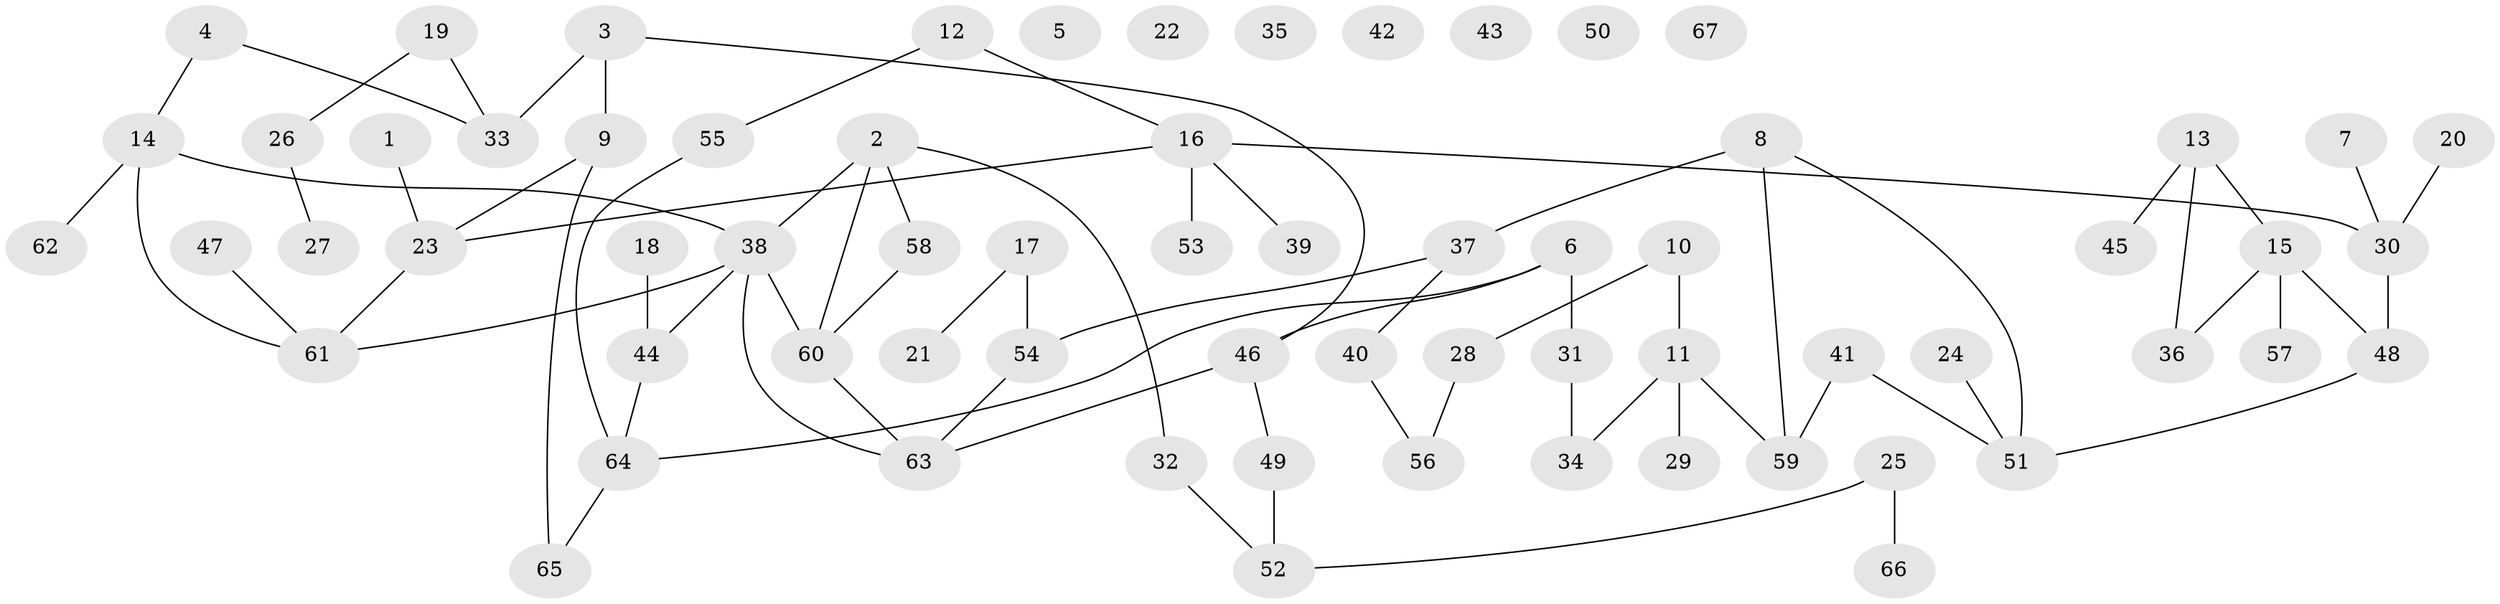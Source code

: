 // coarse degree distribution, {0: 0.35, 1: 0.25, 2: 0.2, 4: 0.1, 3: 0.05, 6: 0.05}
// Generated by graph-tools (version 1.1) at 2025/44/03/04/25 21:44:00]
// undirected, 67 vertices, 74 edges
graph export_dot {
graph [start="1"]
  node [color=gray90,style=filled];
  1;
  2;
  3;
  4;
  5;
  6;
  7;
  8;
  9;
  10;
  11;
  12;
  13;
  14;
  15;
  16;
  17;
  18;
  19;
  20;
  21;
  22;
  23;
  24;
  25;
  26;
  27;
  28;
  29;
  30;
  31;
  32;
  33;
  34;
  35;
  36;
  37;
  38;
  39;
  40;
  41;
  42;
  43;
  44;
  45;
  46;
  47;
  48;
  49;
  50;
  51;
  52;
  53;
  54;
  55;
  56;
  57;
  58;
  59;
  60;
  61;
  62;
  63;
  64;
  65;
  66;
  67;
  1 -- 23;
  2 -- 32;
  2 -- 38;
  2 -- 58;
  2 -- 60;
  3 -- 9;
  3 -- 33;
  3 -- 46;
  4 -- 14;
  4 -- 33;
  6 -- 31;
  6 -- 46;
  6 -- 64;
  7 -- 30;
  8 -- 37;
  8 -- 51;
  8 -- 59;
  9 -- 23;
  9 -- 65;
  10 -- 11;
  10 -- 28;
  11 -- 29;
  11 -- 34;
  11 -- 59;
  12 -- 16;
  12 -- 55;
  13 -- 15;
  13 -- 36;
  13 -- 45;
  14 -- 38;
  14 -- 61;
  14 -- 62;
  15 -- 36;
  15 -- 48;
  15 -- 57;
  16 -- 23;
  16 -- 30;
  16 -- 39;
  16 -- 53;
  17 -- 21;
  17 -- 54;
  18 -- 44;
  19 -- 26;
  19 -- 33;
  20 -- 30;
  23 -- 61;
  24 -- 51;
  25 -- 52;
  25 -- 66;
  26 -- 27;
  28 -- 56;
  30 -- 48;
  31 -- 34;
  32 -- 52;
  37 -- 40;
  37 -- 54;
  38 -- 44;
  38 -- 60;
  38 -- 61;
  38 -- 63;
  40 -- 56;
  41 -- 51;
  41 -- 59;
  44 -- 64;
  46 -- 49;
  46 -- 63;
  47 -- 61;
  48 -- 51;
  49 -- 52;
  54 -- 63;
  55 -- 64;
  58 -- 60;
  60 -- 63;
  64 -- 65;
}
